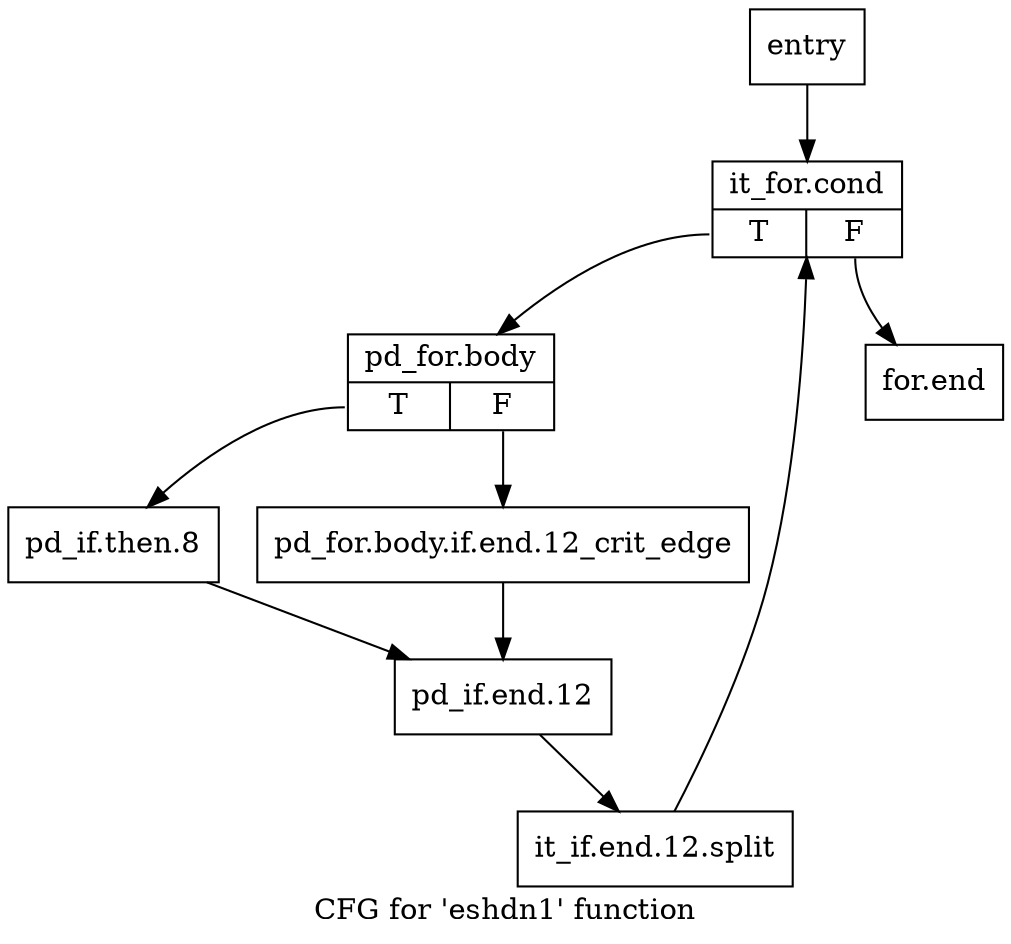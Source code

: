 digraph "CFG for 'eshdn1' function" {
	label="CFG for 'eshdn1' function";

	Node0x846ca70 [shape=record,label="{entry}"];
	Node0x846ca70 -> Node0x846cac0;
	Node0x846cac0 [shape=record,label="{it_for.cond|{<s0>T|<s1>F}}"];
	Node0x846cac0:s0 -> Node0x846cef0;
	Node0x846cac0:s1 -> Node0x846d030;
	Node0x846cef0 [shape=record,label="{pd_for.body|{<s0>T|<s1>F}}"];
	Node0x846cef0:s0 -> Node0x846cf90;
	Node0x846cef0:s1 -> Node0x846cf40;
	Node0x846cf40 [shape=record,label="{pd_for.body.if.end.12_crit_edge}"];
	Node0x846cf40 -> Node0x846cfe0;
	Node0x846cf90 [shape=record,label="{pd_if.then.8}"];
	Node0x846cf90 -> Node0x846cfe0;
	Node0x846cfe0 [shape=record,label="{pd_if.end.12}"];
	Node0x846cfe0 -> Node0xe60e4d0;
	Node0xe60e4d0 [shape=record,label="{it_if.end.12.split}"];
	Node0xe60e4d0 -> Node0x846cac0;
	Node0x846d030 [shape=record,label="{for.end}"];
}
